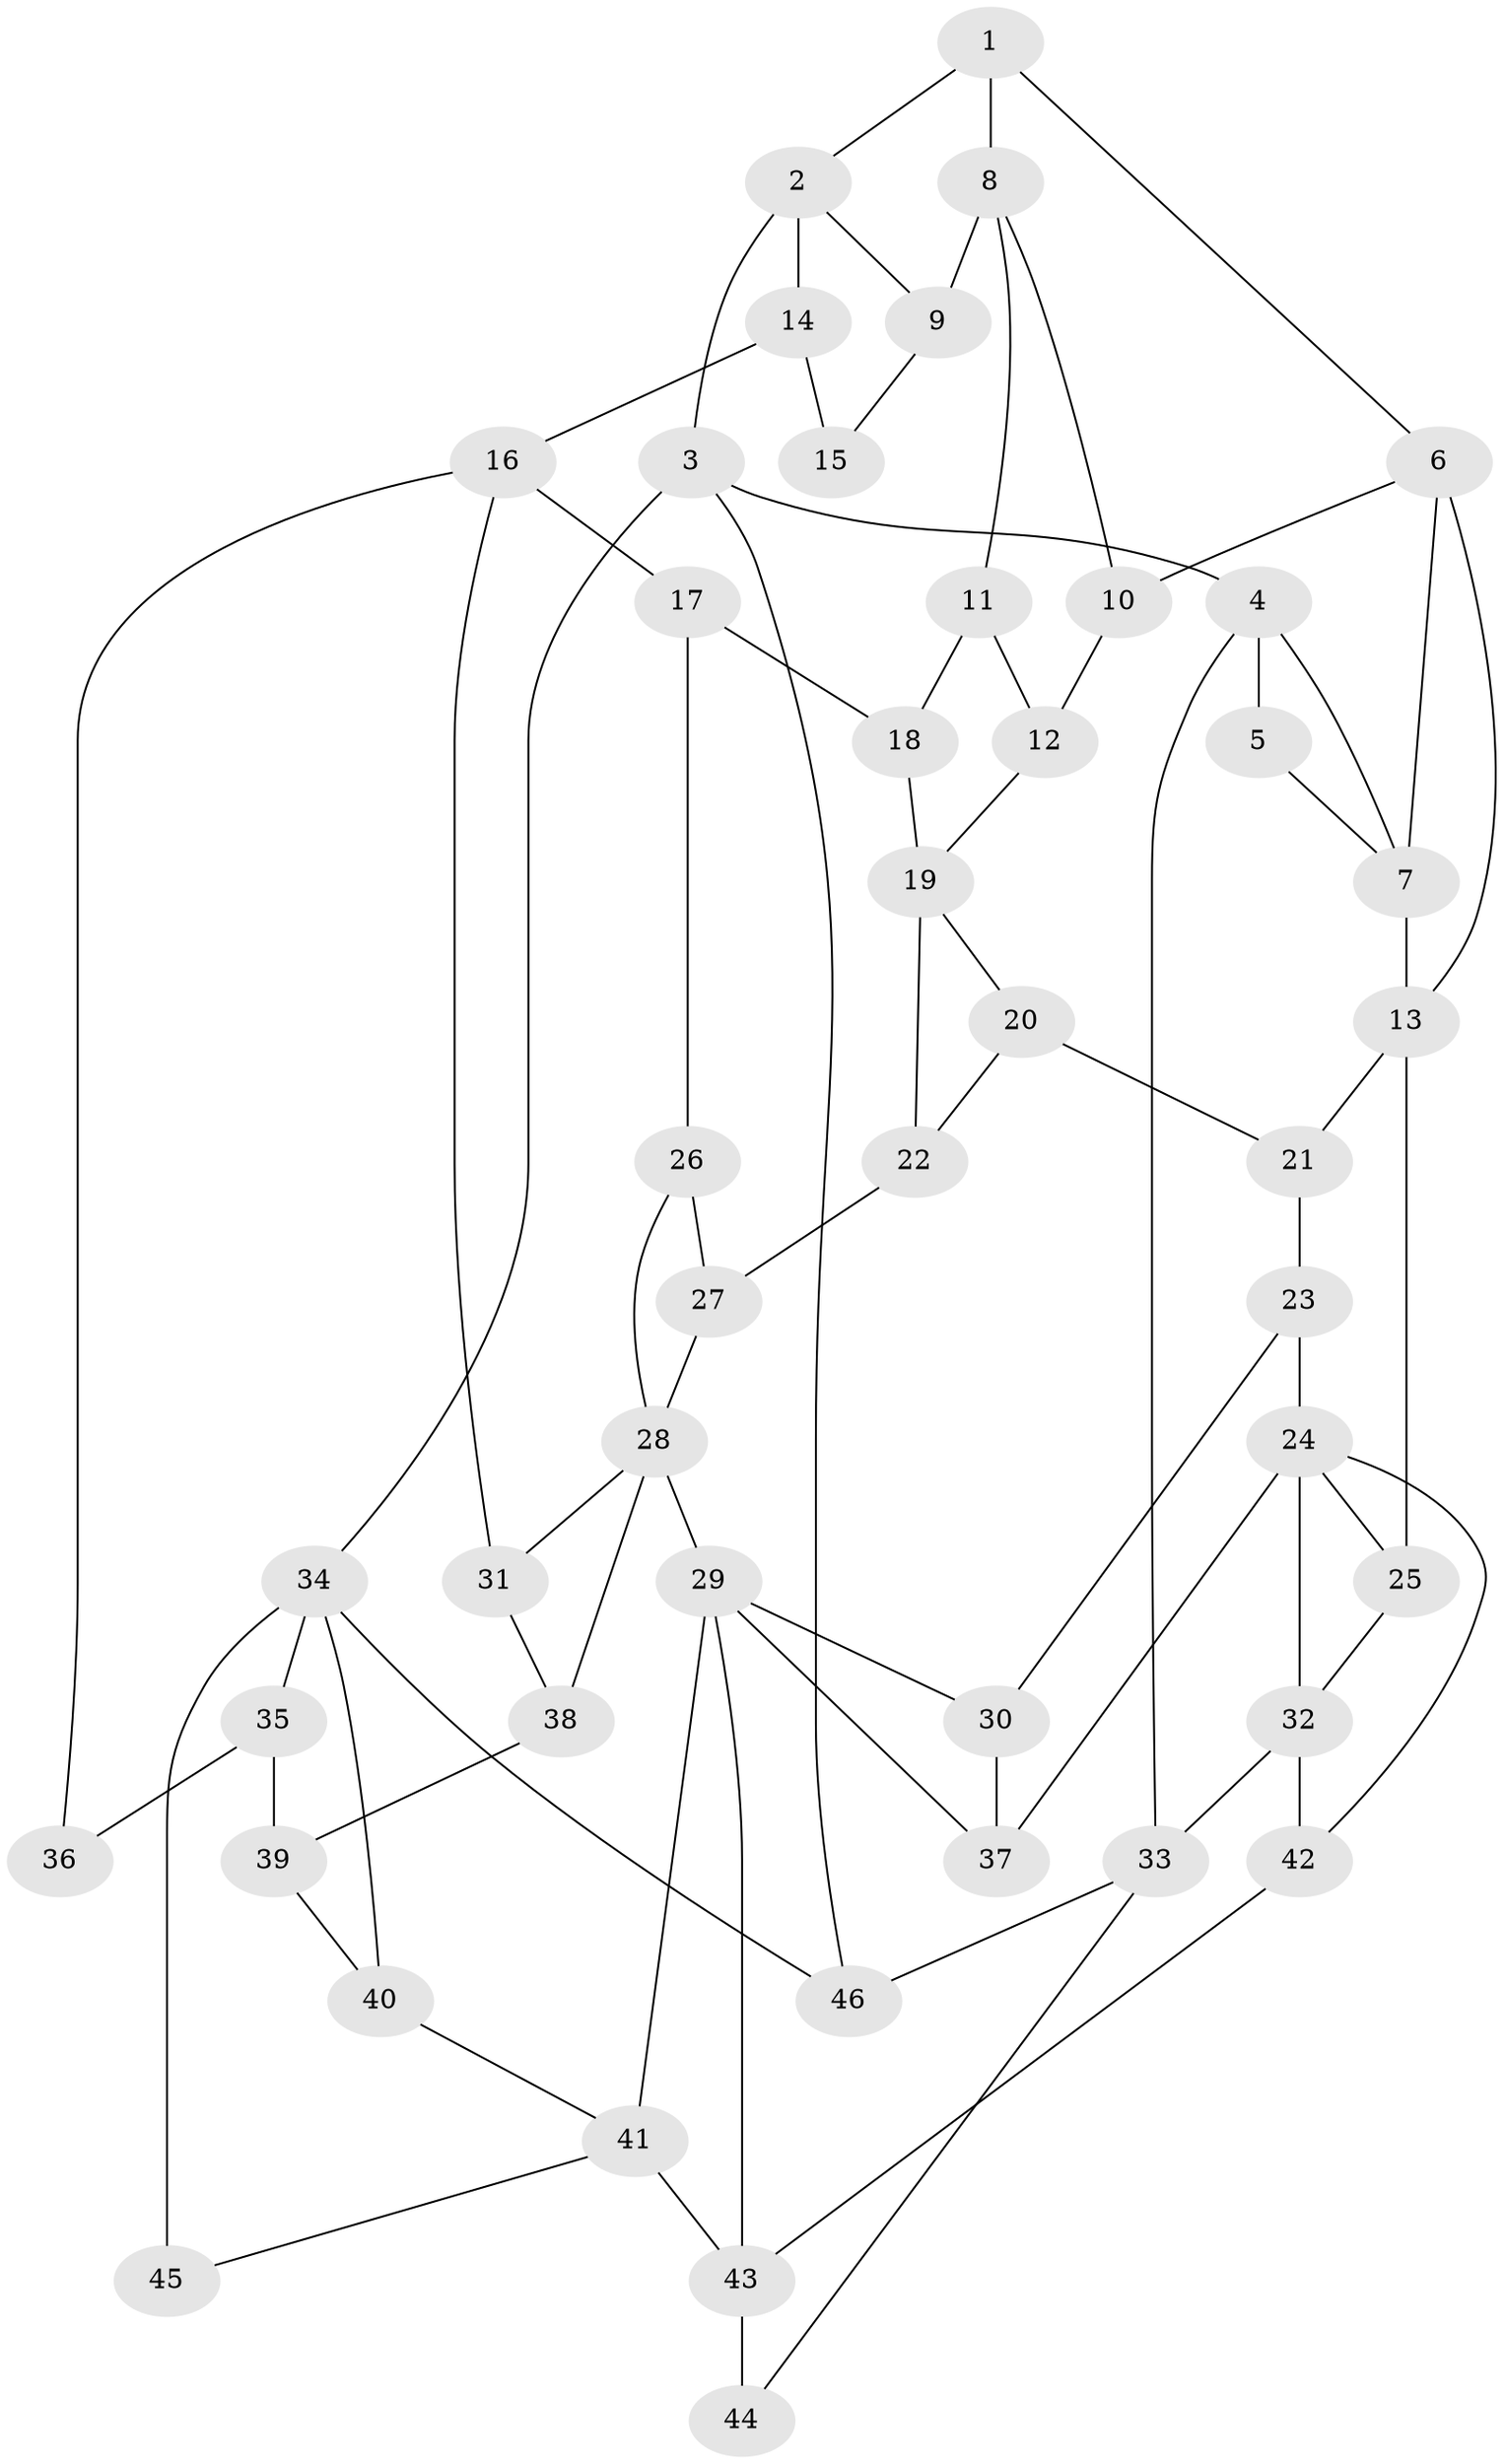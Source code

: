 // original degree distribution, {3: 0.021739130434782608, 4: 0.22826086956521738, 5: 0.5434782608695652, 6: 0.20652173913043478}
// Generated by graph-tools (version 1.1) at 2025/38/03/09/25 02:38:55]
// undirected, 46 vertices, 77 edges
graph export_dot {
graph [start="1"]
  node [color=gray90,style=filled];
  1;
  2;
  3;
  4;
  5;
  6;
  7;
  8;
  9;
  10;
  11;
  12;
  13;
  14;
  15;
  16;
  17;
  18;
  19;
  20;
  21;
  22;
  23;
  24;
  25;
  26;
  27;
  28;
  29;
  30;
  31;
  32;
  33;
  34;
  35;
  36;
  37;
  38;
  39;
  40;
  41;
  42;
  43;
  44;
  45;
  46;
  1 -- 2 [weight=1.0];
  1 -- 6 [weight=1.0];
  1 -- 8 [weight=2.0];
  2 -- 3 [weight=2.0];
  2 -- 9 [weight=1.0];
  2 -- 14 [weight=2.0];
  3 -- 4 [weight=1.0];
  3 -- 34 [weight=1.0];
  3 -- 46 [weight=2.0];
  4 -- 5 [weight=1.0];
  4 -- 7 [weight=1.0];
  4 -- 33 [weight=1.0];
  5 -- 7 [weight=1.0];
  6 -- 7 [weight=2.0];
  6 -- 10 [weight=1.0];
  6 -- 13 [weight=1.0];
  7 -- 13 [weight=2.0];
  8 -- 9 [weight=2.0];
  8 -- 10 [weight=1.0];
  8 -- 11 [weight=1.0];
  9 -- 15 [weight=1.0];
  10 -- 12 [weight=1.0];
  11 -- 12 [weight=1.0];
  11 -- 18 [weight=1.0];
  12 -- 19 [weight=1.0];
  13 -- 21 [weight=1.0];
  13 -- 25 [weight=1.0];
  14 -- 15 [weight=2.0];
  14 -- 16 [weight=2.0];
  16 -- 17 [weight=1.0];
  16 -- 31 [weight=1.0];
  16 -- 36 [weight=2.0];
  17 -- 18 [weight=1.0];
  17 -- 26 [weight=1.0];
  18 -- 19 [weight=1.0];
  19 -- 20 [weight=1.0];
  19 -- 22 [weight=1.0];
  20 -- 21 [weight=1.0];
  20 -- 22 [weight=1.0];
  21 -- 23 [weight=1.0];
  22 -- 27 [weight=1.0];
  23 -- 24 [weight=1.0];
  23 -- 30 [weight=1.0];
  24 -- 25 [weight=1.0];
  24 -- 32 [weight=1.0];
  24 -- 37 [weight=1.0];
  24 -- 42 [weight=1.0];
  25 -- 32 [weight=1.0];
  26 -- 27 [weight=1.0];
  26 -- 28 [weight=1.0];
  27 -- 28 [weight=1.0];
  28 -- 29 [weight=2.0];
  28 -- 31 [weight=1.0];
  28 -- 38 [weight=1.0];
  29 -- 30 [weight=1.0];
  29 -- 37 [weight=1.0];
  29 -- 41 [weight=1.0];
  29 -- 43 [weight=1.0];
  30 -- 37 [weight=1.0];
  31 -- 38 [weight=1.0];
  32 -- 33 [weight=1.0];
  32 -- 42 [weight=1.0];
  33 -- 44 [weight=1.0];
  33 -- 46 [weight=1.0];
  34 -- 35 [weight=1.0];
  34 -- 40 [weight=1.0];
  34 -- 45 [weight=2.0];
  34 -- 46 [weight=1.0];
  35 -- 36 [weight=1.0];
  35 -- 39 [weight=1.0];
  38 -- 39 [weight=1.0];
  39 -- 40 [weight=1.0];
  40 -- 41 [weight=1.0];
  41 -- 43 [weight=2.0];
  41 -- 45 [weight=1.0];
  42 -- 43 [weight=1.0];
  43 -- 44 [weight=2.0];
}
